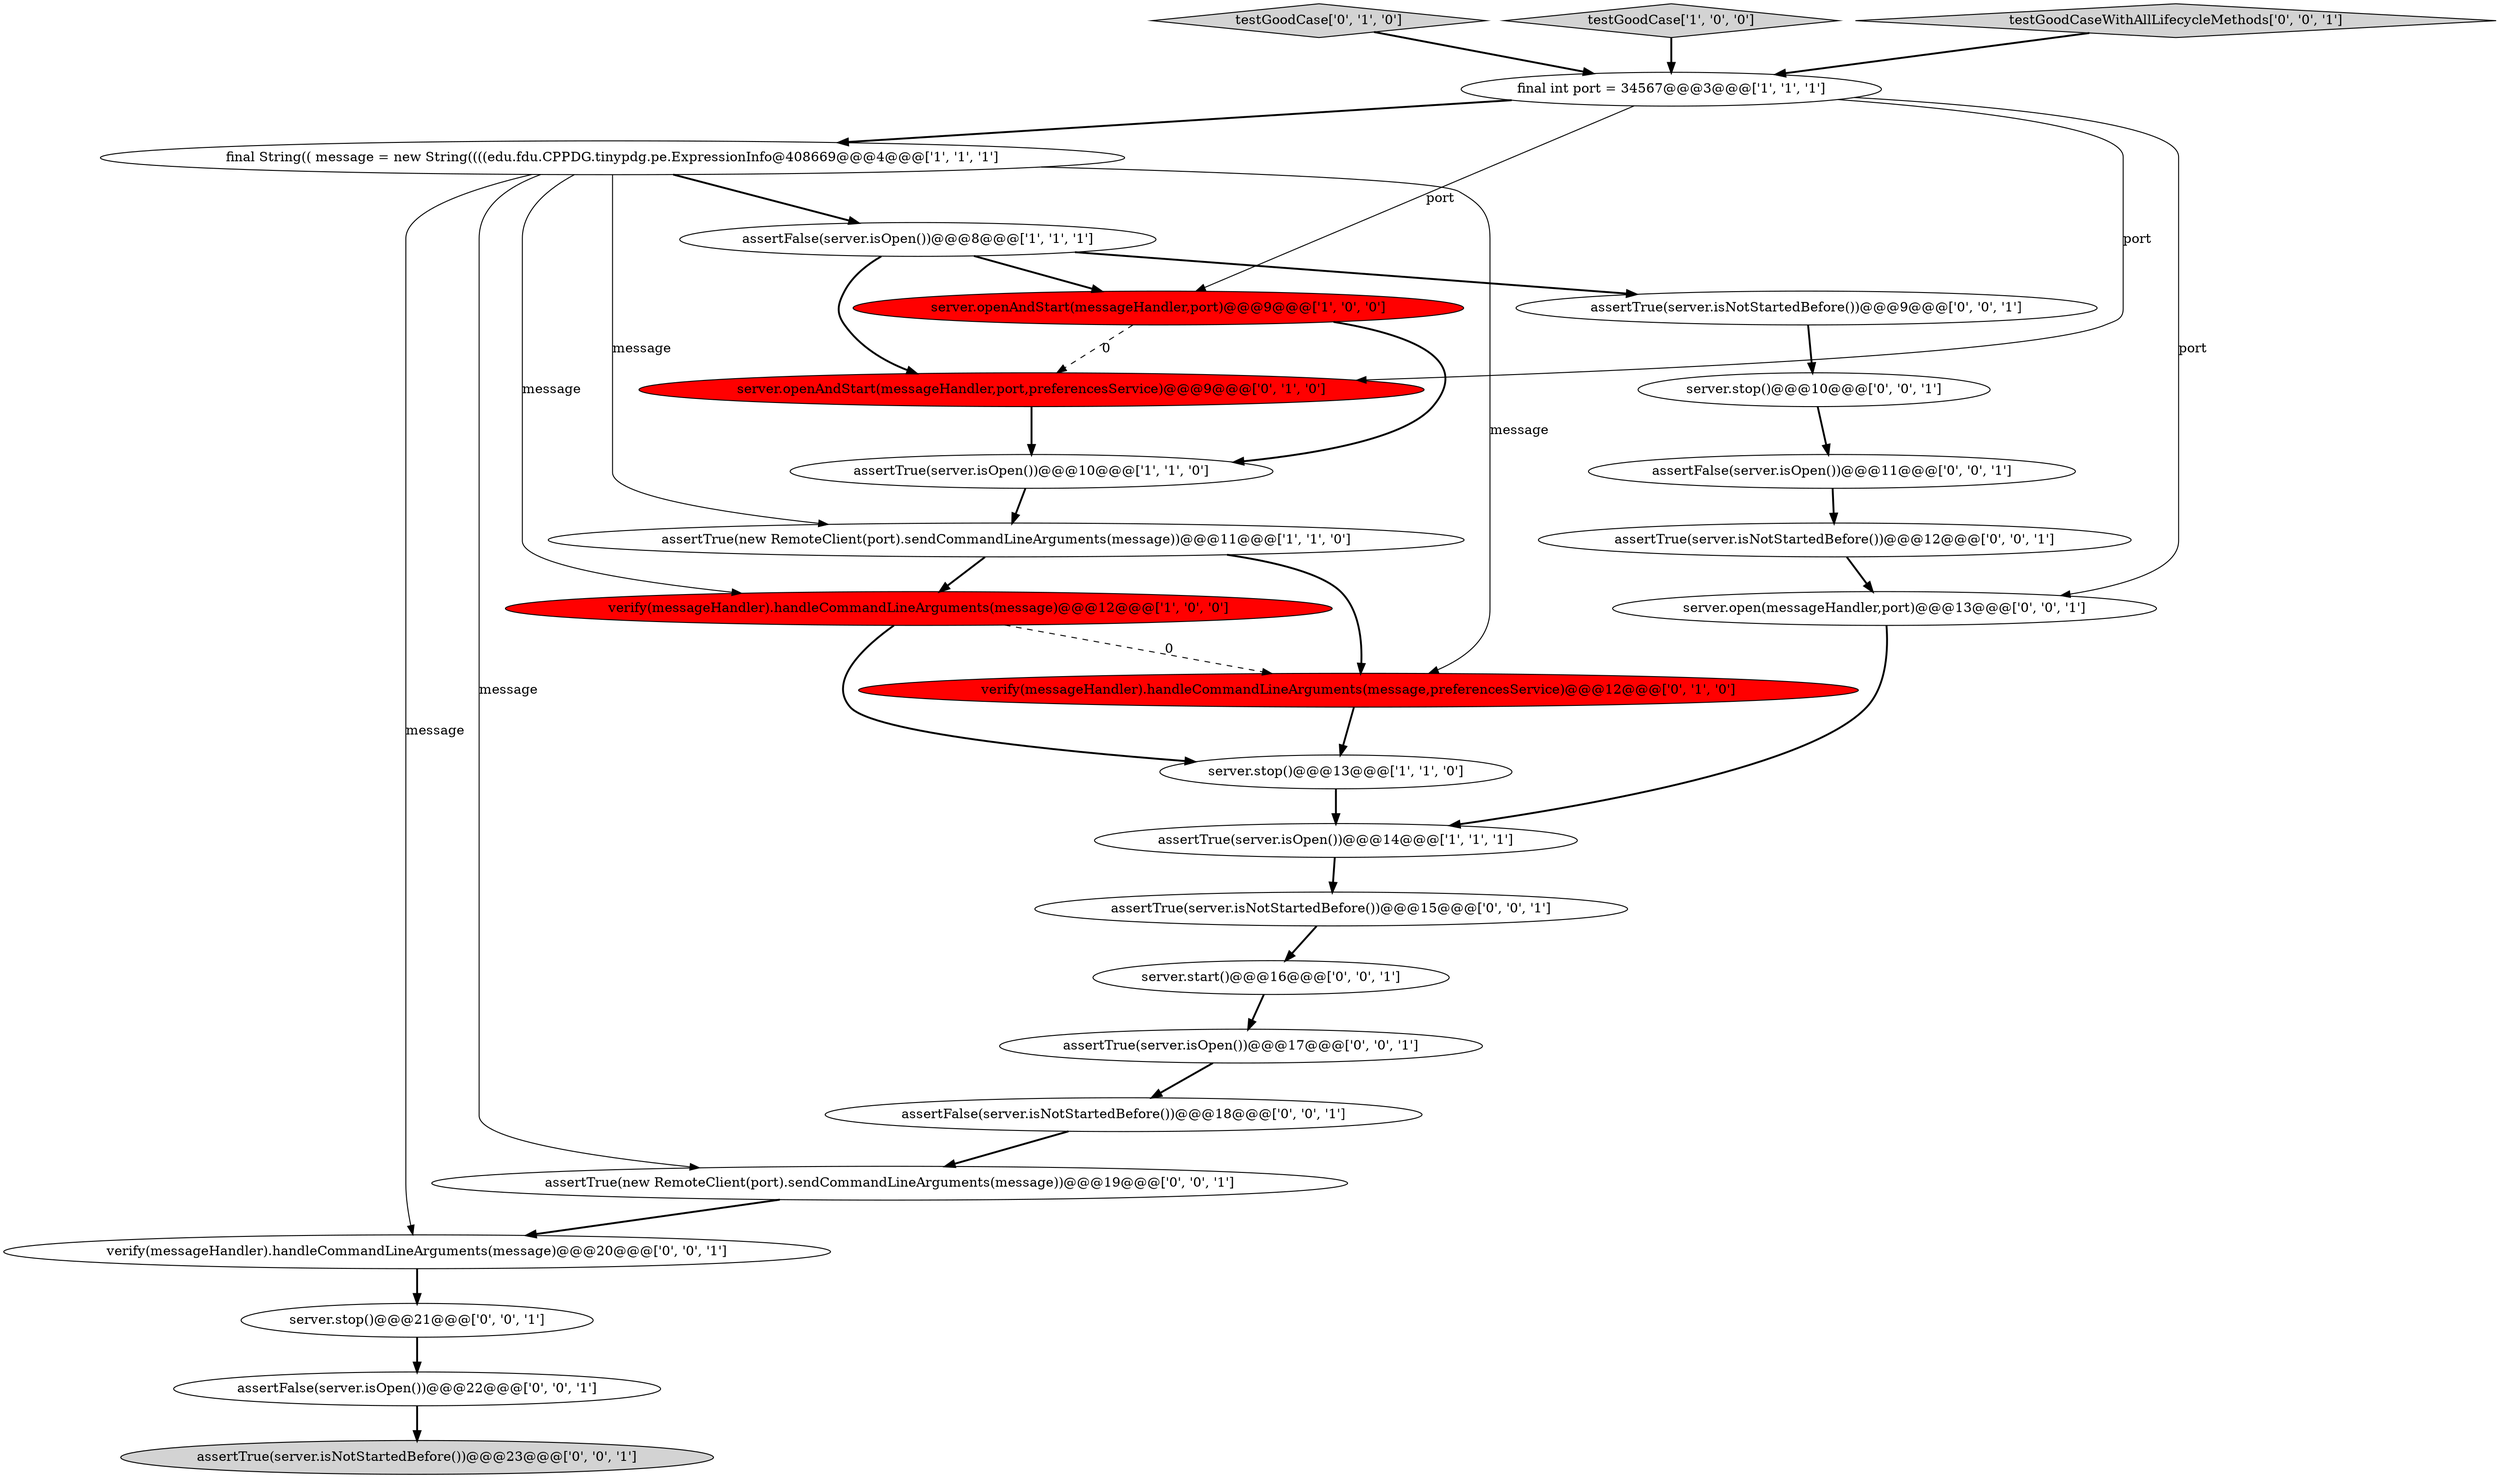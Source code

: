 digraph {
6 [style = filled, label = "assertFalse(server.isOpen())@@@8@@@['1', '1', '1']", fillcolor = white, shape = ellipse image = "AAA0AAABBB1BBB"];
22 [style = filled, label = "server.open(messageHandler,port)@@@13@@@['0', '0', '1']", fillcolor = white, shape = ellipse image = "AAA0AAABBB3BBB"];
24 [style = filled, label = "assertTrue(server.isNotStartedBefore())@@@9@@@['0', '0', '1']", fillcolor = white, shape = ellipse image = "AAA0AAABBB3BBB"];
20 [style = filled, label = "assertTrue(server.isNotStartedBefore())@@@12@@@['0', '0', '1']", fillcolor = white, shape = ellipse image = "AAA0AAABBB3BBB"];
14 [style = filled, label = "server.stop()@@@10@@@['0', '0', '1']", fillcolor = white, shape = ellipse image = "AAA0AAABBB3BBB"];
13 [style = filled, label = "assertTrue(new RemoteClient(port).sendCommandLineArguments(message))@@@19@@@['0', '0', '1']", fillcolor = white, shape = ellipse image = "AAA0AAABBB3BBB"];
12 [style = filled, label = "testGoodCase['0', '1', '0']", fillcolor = lightgray, shape = diamond image = "AAA0AAABBB2BBB"];
11 [style = filled, label = "verify(messageHandler).handleCommandLineArguments(message,preferencesService)@@@12@@@['0', '1', '0']", fillcolor = red, shape = ellipse image = "AAA1AAABBB2BBB"];
18 [style = filled, label = "assertFalse(server.isOpen())@@@22@@@['0', '0', '1']", fillcolor = white, shape = ellipse image = "AAA0AAABBB3BBB"];
1 [style = filled, label = "server.stop()@@@13@@@['1', '1', '0']", fillcolor = white, shape = ellipse image = "AAA0AAABBB1BBB"];
0 [style = filled, label = "final String(( message = new String((((edu.fdu.CPPDG.tinypdg.pe.ExpressionInfo@408669@@@4@@@['1', '1', '1']", fillcolor = white, shape = ellipse image = "AAA0AAABBB1BBB"];
27 [style = filled, label = "server.start()@@@16@@@['0', '0', '1']", fillcolor = white, shape = ellipse image = "AAA0AAABBB3BBB"];
9 [style = filled, label = "verify(messageHandler).handleCommandLineArguments(message)@@@12@@@['1', '0', '0']", fillcolor = red, shape = ellipse image = "AAA1AAABBB1BBB"];
2 [style = filled, label = "server.openAndStart(messageHandler,port)@@@9@@@['1', '0', '0']", fillcolor = red, shape = ellipse image = "AAA1AAABBB1BBB"];
10 [style = filled, label = "server.openAndStart(messageHandler,port,preferencesService)@@@9@@@['0', '1', '0']", fillcolor = red, shape = ellipse image = "AAA1AAABBB2BBB"];
26 [style = filled, label = "assertFalse(server.isNotStartedBefore())@@@18@@@['0', '0', '1']", fillcolor = white, shape = ellipse image = "AAA0AAABBB3BBB"];
3 [style = filled, label = "assertTrue(server.isOpen())@@@14@@@['1', '1', '1']", fillcolor = white, shape = ellipse image = "AAA0AAABBB1BBB"];
5 [style = filled, label = "final int port = 34567@@@3@@@['1', '1', '1']", fillcolor = white, shape = ellipse image = "AAA0AAABBB1BBB"];
23 [style = filled, label = "assertTrue(server.isNotStartedBefore())@@@15@@@['0', '0', '1']", fillcolor = white, shape = ellipse image = "AAA0AAABBB3BBB"];
15 [style = filled, label = "assertFalse(server.isOpen())@@@11@@@['0', '0', '1']", fillcolor = white, shape = ellipse image = "AAA0AAABBB3BBB"];
17 [style = filled, label = "server.stop()@@@21@@@['0', '0', '1']", fillcolor = white, shape = ellipse image = "AAA0AAABBB3BBB"];
4 [style = filled, label = "testGoodCase['1', '0', '0']", fillcolor = lightgray, shape = diamond image = "AAA0AAABBB1BBB"];
7 [style = filled, label = "assertTrue(server.isOpen())@@@10@@@['1', '1', '0']", fillcolor = white, shape = ellipse image = "AAA0AAABBB1BBB"];
21 [style = filled, label = "testGoodCaseWithAllLifecycleMethods['0', '0', '1']", fillcolor = lightgray, shape = diamond image = "AAA0AAABBB3BBB"];
8 [style = filled, label = "assertTrue(new RemoteClient(port).sendCommandLineArguments(message))@@@11@@@['1', '1', '0']", fillcolor = white, shape = ellipse image = "AAA0AAABBB1BBB"];
25 [style = filled, label = "verify(messageHandler).handleCommandLineArguments(message)@@@20@@@['0', '0', '1']", fillcolor = white, shape = ellipse image = "AAA0AAABBB3BBB"];
16 [style = filled, label = "assertTrue(server.isOpen())@@@17@@@['0', '0', '1']", fillcolor = white, shape = ellipse image = "AAA0AAABBB3BBB"];
19 [style = filled, label = "assertTrue(server.isNotStartedBefore())@@@23@@@['0', '0', '1']", fillcolor = lightgray, shape = ellipse image = "AAA0AAABBB3BBB"];
13->25 [style = bold, label=""];
0->8 [style = solid, label="message"];
0->9 [style = solid, label="message"];
0->11 [style = solid, label="message"];
12->5 [style = bold, label=""];
5->10 [style = solid, label="port"];
23->27 [style = bold, label=""];
0->6 [style = bold, label=""];
11->1 [style = bold, label=""];
0->25 [style = solid, label="message"];
1->3 [style = bold, label=""];
16->26 [style = bold, label=""];
18->19 [style = bold, label=""];
6->24 [style = bold, label=""];
27->16 [style = bold, label=""];
7->8 [style = bold, label=""];
10->7 [style = bold, label=""];
25->17 [style = bold, label=""];
5->2 [style = solid, label="port"];
26->13 [style = bold, label=""];
2->10 [style = dashed, label="0"];
20->22 [style = bold, label=""];
24->14 [style = bold, label=""];
6->2 [style = bold, label=""];
22->3 [style = bold, label=""];
5->22 [style = solid, label="port"];
21->5 [style = bold, label=""];
3->23 [style = bold, label=""];
5->0 [style = bold, label=""];
15->20 [style = bold, label=""];
6->10 [style = bold, label=""];
0->13 [style = solid, label="message"];
8->9 [style = bold, label=""];
9->11 [style = dashed, label="0"];
14->15 [style = bold, label=""];
2->7 [style = bold, label=""];
9->1 [style = bold, label=""];
8->11 [style = bold, label=""];
4->5 [style = bold, label=""];
17->18 [style = bold, label=""];
}
